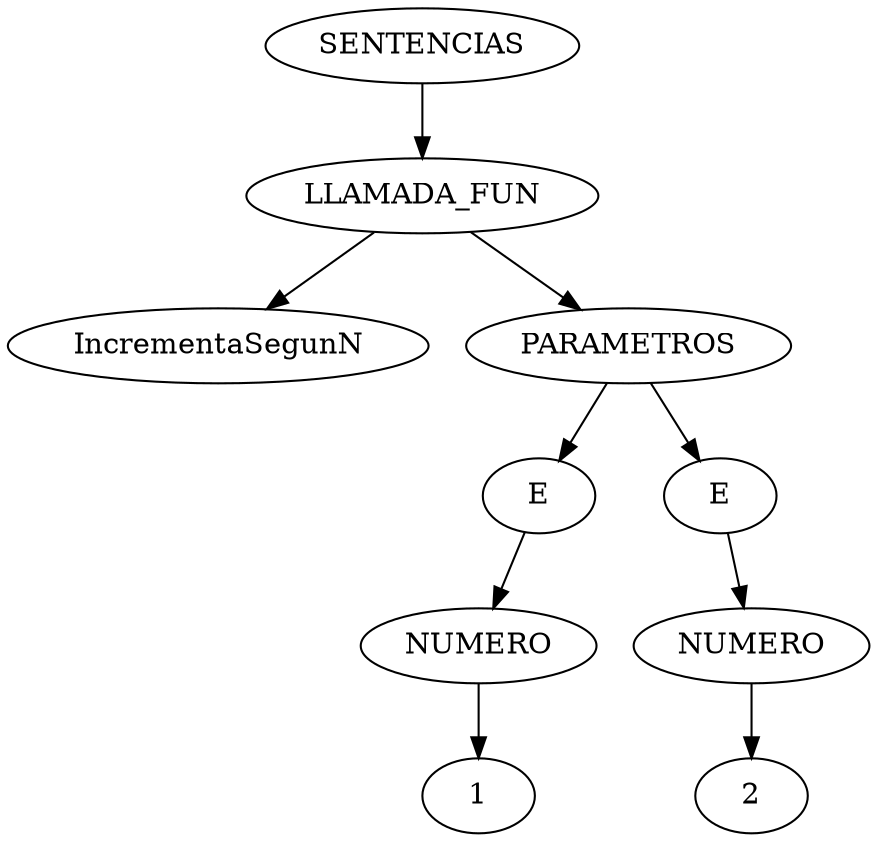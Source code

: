 digraph arbol{nodo9072608 [label="SENTENCIAS"];
nodo9072608 ->nodo13739968;
nodo13739968 [label="LLAMADA_FUN"];
nodo13739968 ->nodo13689008;
nodo13689008 [label="IncrementaSegunN"];
nodo13739968 ->nodo7589104;
nodo7589104 [label="PARAMETROS"];
nodo7589104 ->nodo14005664;
nodo14005664 [label="E"];
nodo14005664 ->nodo14735040;
nodo14735040 [label="NUMERO"];
nodo14735040 ->nodo19213536;
nodo19213536 [label="1"];
nodo7589104 ->nodo14753312;
nodo14753312 [label="E"];
nodo14753312 ->nodo13874368;
nodo13874368 [label="NUMERO"];
nodo13874368 ->nodo6844192;
nodo6844192 [label="2"];
}